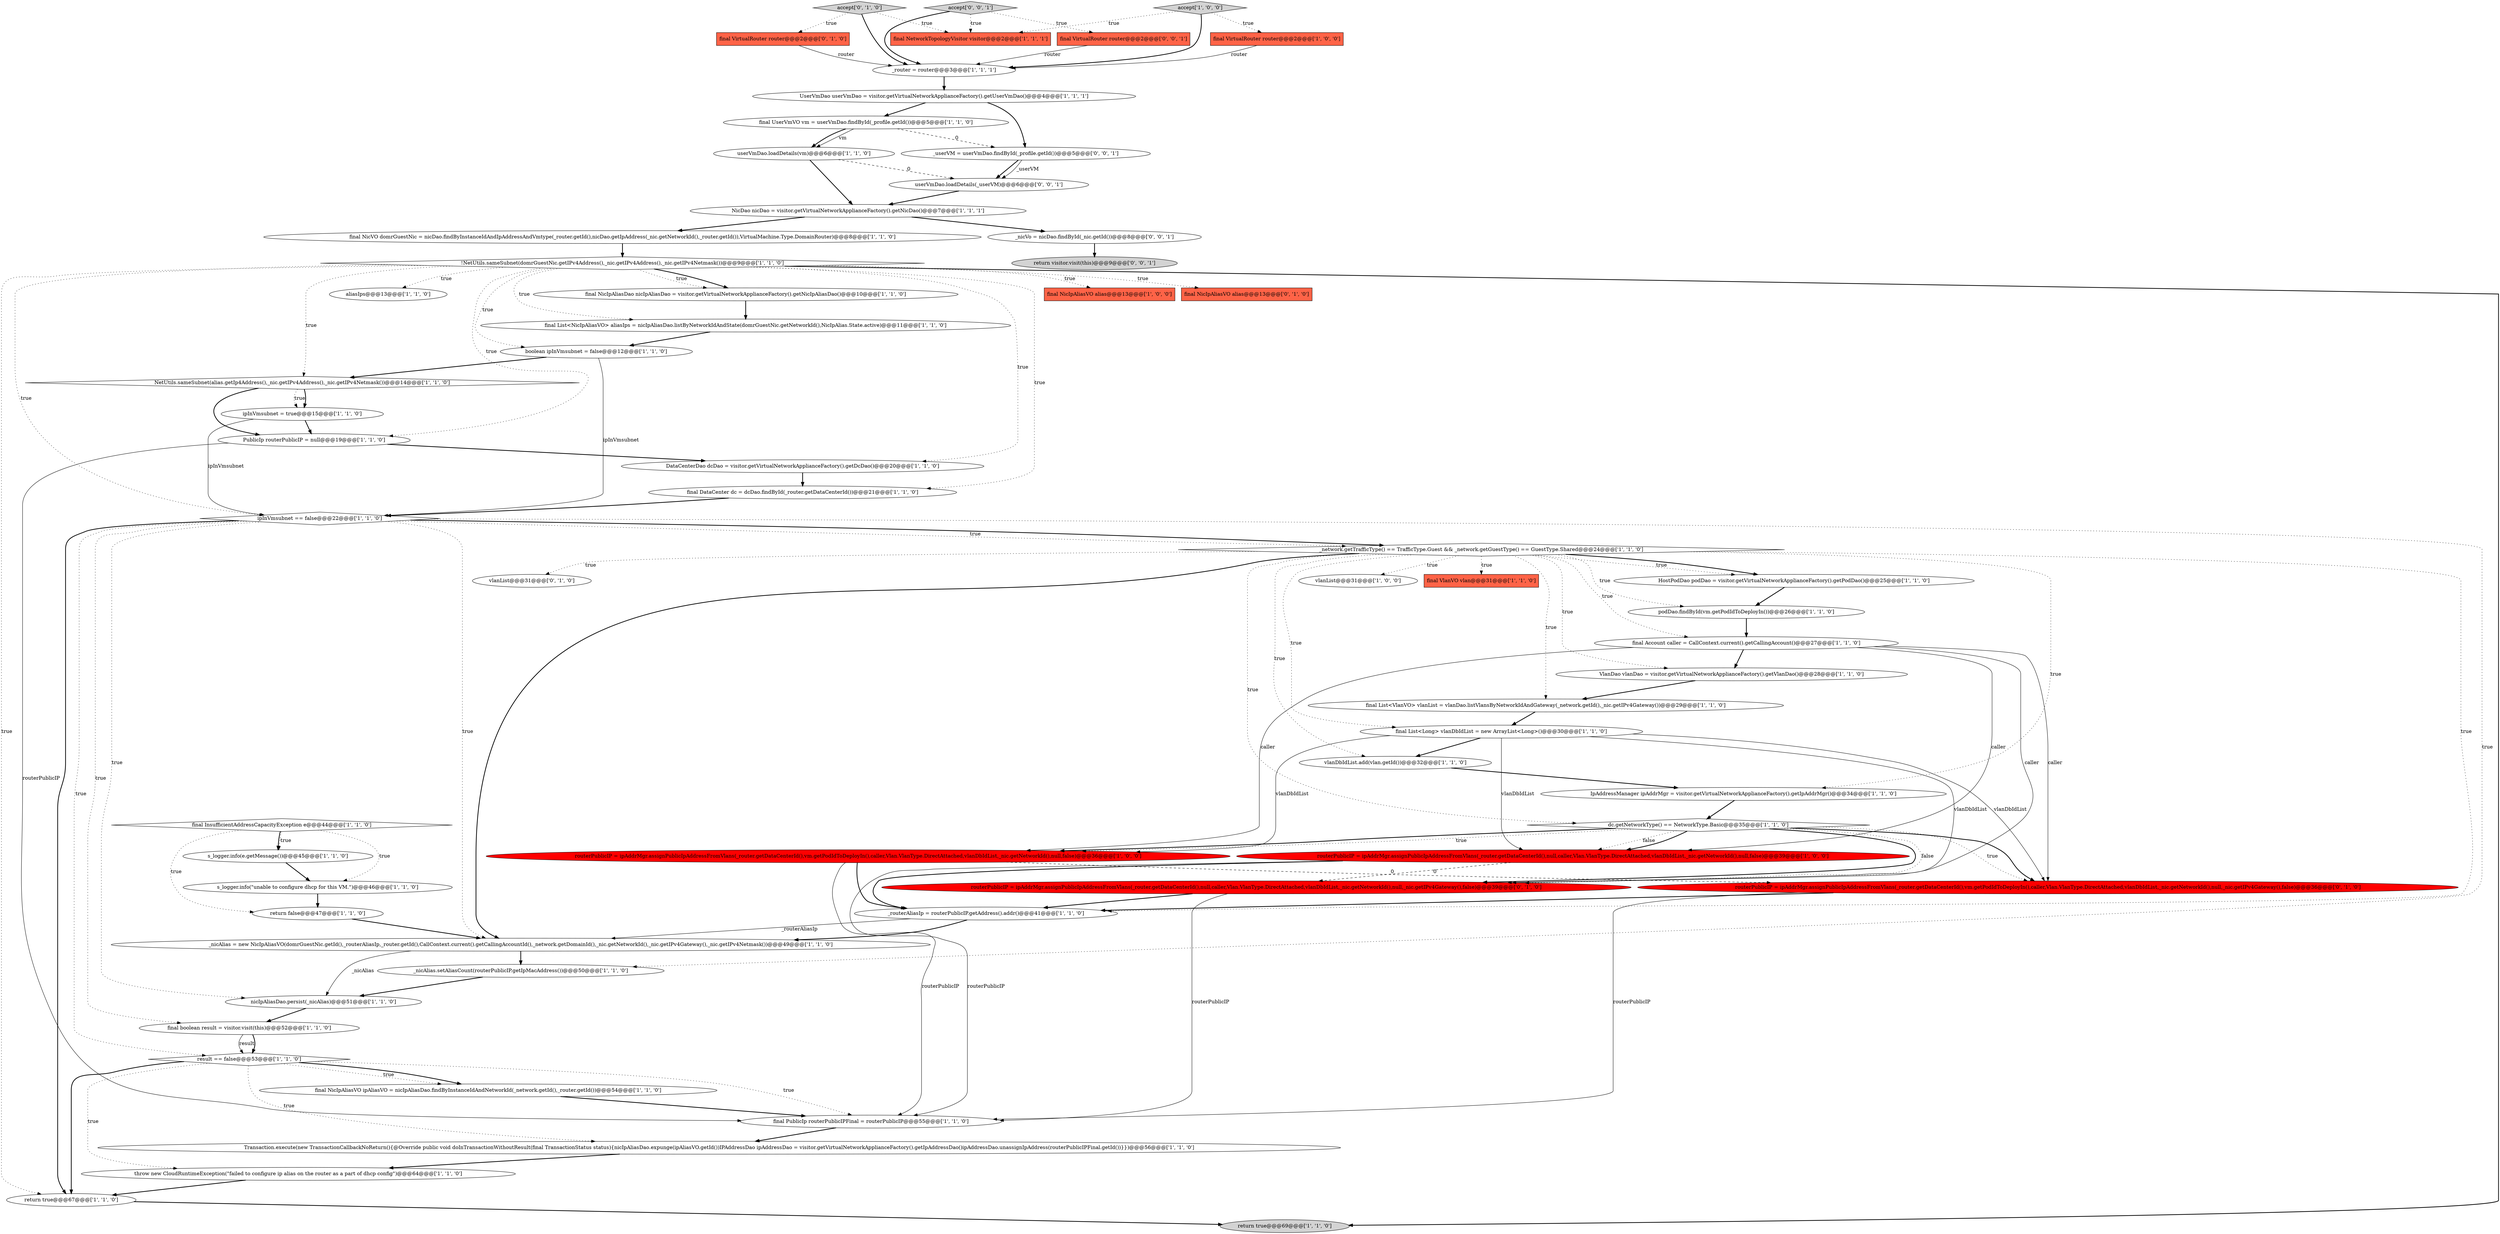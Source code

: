 digraph {
1 [style = filled, label = "userVmDao.loadDetails(vm)@@@6@@@['1', '1', '0']", fillcolor = white, shape = ellipse image = "AAA0AAABBB1BBB"];
39 [style = filled, label = "throw new CloudRuntimeException(\"failed to configure ip alias on the router as a part of dhcp config\")@@@64@@@['1', '1', '0']", fillcolor = white, shape = ellipse image = "AAA0AAABBB1BBB"];
21 [style = filled, label = "PublicIp routerPublicIP = null@@@19@@@['1', '1', '0']", fillcolor = white, shape = ellipse image = "AAA0AAABBB1BBB"];
16 [style = filled, label = "vlanList@@@31@@@['1', '0', '0']", fillcolor = white, shape = ellipse image = "AAA0AAABBB1BBB"];
44 [style = filled, label = "final NicVO domrGuestNic = nicDao.findByInstanceIdAndIpAddressAndVmtype(_router.getId(),nicDao.getIpAddress(_nic.getNetworkId(),_router.getId()),VirtualMachine.Type.DomainRouter)@@@8@@@['1', '1', '0']", fillcolor = white, shape = ellipse image = "AAA0AAABBB1BBB"];
26 [style = filled, label = "boolean ipInVmsubnet = false@@@12@@@['1', '1', '0']", fillcolor = white, shape = ellipse image = "AAA0AAABBB1BBB"];
0 [style = filled, label = "final Account caller = CallContext.current().getCallingAccount()@@@27@@@['1', '1', '0']", fillcolor = white, shape = ellipse image = "AAA0AAABBB1BBB"];
33 [style = filled, label = "final VlanVO vlan@@@31@@@['1', '1', '0']", fillcolor = tomato, shape = box image = "AAA0AAABBB1BBB"];
60 [style = filled, label = "return visitor.visit(this)@@@9@@@['0', '0', '1']", fillcolor = lightgray, shape = ellipse image = "AAA0AAABBB3BBB"];
51 [style = filled, label = "routerPublicIP = ipAddrMgr.assignPublicIpAddressFromVlans(_router.getDataCenterId(),vm.getPodIdToDeployIn(),caller,Vlan.VlanType.DirectAttached,vlanDbIdList,_nic.getNetworkId(),null,_nic.getIPv4Gateway(),false)@@@36@@@['0', '1', '0']", fillcolor = red, shape = ellipse image = "AAA1AAABBB2BBB"];
27 [style = filled, label = "final NetworkTopologyVisitor visitor@@@2@@@['1', '1', '1']", fillcolor = tomato, shape = box image = "AAA0AAABBB1BBB"];
11 [style = filled, label = "_routerAliasIp = routerPublicIP.getAddress().addr()@@@41@@@['1', '1', '0']", fillcolor = white, shape = ellipse image = "AAA0AAABBB1BBB"];
4 [style = filled, label = "s_logger.info(e.getMessage())@@@45@@@['1', '1', '0']", fillcolor = white, shape = ellipse image = "AAA0AAABBB1BBB"];
8 [style = filled, label = "final PublicIp routerPublicIPFinal = routerPublicIP@@@55@@@['1', '1', '0']", fillcolor = white, shape = ellipse image = "AAA0AAABBB1BBB"];
31 [style = filled, label = "HostPodDao podDao = visitor.getVirtualNetworkApplianceFactory().getPodDao()@@@25@@@['1', '1', '0']", fillcolor = white, shape = ellipse image = "AAA0AAABBB1BBB"];
35 [style = filled, label = "final List<NicIpAliasVO> aliasIps = nicIpAliasDao.listByNetworkIdAndState(domrGuestNic.getNetworkId(),NicIpAlias.State.active)@@@11@@@['1', '1', '0']", fillcolor = white, shape = ellipse image = "AAA0AAABBB1BBB"];
30 [style = filled, label = "aliasIps@@@13@@@['1', '1', '0']", fillcolor = white, shape = ellipse image = "AAA0AAABBB1BBB"];
34 [style = filled, label = "result == false@@@53@@@['1', '1', '0']", fillcolor = white, shape = diamond image = "AAA0AAABBB1BBB"];
40 [style = filled, label = "IpAddressManager ipAddrMgr = visitor.getVirtualNetworkApplianceFactory().getIpAddrMgr()@@@34@@@['1', '1', '0']", fillcolor = white, shape = ellipse image = "AAA0AAABBB1BBB"];
50 [style = filled, label = "UserVmDao userVmDao = visitor.getVirtualNetworkApplianceFactory().getUserVmDao()@@@4@@@['1', '1', '1']", fillcolor = white, shape = ellipse image = "AAA0AAABBB1BBB"];
18 [style = filled, label = "final UserVmVO vm = userVmDao.findById(_profile.getId())@@@5@@@['1', '1', '0']", fillcolor = white, shape = ellipse image = "AAA0AAABBB1BBB"];
7 [style = filled, label = "ipInVmsubnet = true@@@15@@@['1', '1', '0']", fillcolor = white, shape = ellipse image = "AAA0AAABBB1BBB"];
2 [style = filled, label = "Transaction.execute(new TransactionCallbackNoReturn(){@Override public void doInTransactionWithoutResult(final TransactionStatus status){nicIpAliasDao.expunge(ipAliasVO.getId())IPAddressDao ipAddressDao = visitor.getVirtualNetworkApplianceFactory().getIpAddressDao()ipAddressDao.unassignIpAddress(routerPublicIPFinal.getId())}})@@@56@@@['1', '1', '0']", fillcolor = white, shape = ellipse image = "AAA0AAABBB1BBB"];
38 [style = filled, label = "final boolean result = visitor.visit(this)@@@52@@@['1', '1', '0']", fillcolor = white, shape = ellipse image = "AAA0AAABBB1BBB"];
61 [style = filled, label = "_nicVo = nicDao.findById(_nic.getId())@@@8@@@['0', '0', '1']", fillcolor = white, shape = ellipse image = "AAA0AAABBB3BBB"];
10 [style = filled, label = "ipInVmsubnet == false@@@22@@@['1', '1', '0']", fillcolor = white, shape = diamond image = "AAA0AAABBB1BBB"];
25 [style = filled, label = "final NicIpAliasVO ipAliasVO = nicIpAliasDao.findByInstanceIdAndNetworkId(_network.getId(),_router.getId())@@@54@@@['1', '1', '0']", fillcolor = white, shape = ellipse image = "AAA0AAABBB1BBB"];
55 [style = filled, label = "routerPublicIP = ipAddrMgr.assignPublicIpAddressFromVlans(_router.getDataCenterId(),null,caller,Vlan.VlanType.DirectAttached,vlanDbIdList,_nic.getNetworkId(),null,_nic.getIPv4Gateway(),false)@@@39@@@['0', '1', '0']", fillcolor = red, shape = ellipse image = "AAA1AAABBB2BBB"];
46 [style = filled, label = "return false@@@47@@@['1', '1', '0']", fillcolor = white, shape = ellipse image = "AAA0AAABBB1BBB"];
3 [style = filled, label = "return true@@@67@@@['1', '1', '0']", fillcolor = white, shape = ellipse image = "AAA0AAABBB1BBB"];
17 [style = filled, label = "_router = router@@@3@@@['1', '1', '1']", fillcolor = white, shape = ellipse image = "AAA0AAABBB1BBB"];
48 [style = filled, label = "DataCenterDao dcDao = visitor.getVirtualNetworkApplianceFactory().getDcDao()@@@20@@@['1', '1', '0']", fillcolor = white, shape = ellipse image = "AAA0AAABBB1BBB"];
13 [style = filled, label = "final NicIpAliasDao nicIpAliasDao = visitor.getVirtualNetworkApplianceFactory().getNicIpAliasDao()@@@10@@@['1', '1', '0']", fillcolor = white, shape = ellipse image = "AAA0AAABBB1BBB"];
49 [style = filled, label = "return true@@@69@@@['1', '1', '0']", fillcolor = lightgray, shape = ellipse image = "AAA0AAABBB1BBB"];
54 [style = filled, label = "accept['0', '1', '0']", fillcolor = lightgray, shape = diamond image = "AAA0AAABBB2BBB"];
14 [style = filled, label = "final InsufficientAddressCapacityException e@@@44@@@['1', '1', '0']", fillcolor = white, shape = diamond image = "AAA0AAABBB1BBB"];
37 [style = filled, label = "routerPublicIP = ipAddrMgr.assignPublicIpAddressFromVlans(_router.getDataCenterId(),vm.getPodIdToDeployIn(),caller,Vlan.VlanType.DirectAttached,vlanDbIdList,_nic.getNetworkId(),null,false)@@@36@@@['1', '0', '0']", fillcolor = red, shape = ellipse image = "AAA1AAABBB1BBB"];
29 [style = filled, label = "_nicAlias = new NicIpAliasVO(domrGuestNic.getId(),_routerAliasIp,_router.getId(),CallContext.current().getCallingAccountId(),_network.getDomainId(),_nic.getNetworkId(),_nic.getIPv4Gateway(),_nic.getIPv4Netmask())@@@49@@@['1', '1', '0']", fillcolor = white, shape = ellipse image = "AAA0AAABBB1BBB"];
41 [style = filled, label = "routerPublicIP = ipAddrMgr.assignPublicIpAddressFromVlans(_router.getDataCenterId(),null,caller,Vlan.VlanType.DirectAttached,vlanDbIdList,_nic.getNetworkId(),null,false)@@@39@@@['1', '0', '0']", fillcolor = red, shape = ellipse image = "AAA1AAABBB1BBB"];
53 [style = filled, label = "final VirtualRouter router@@@2@@@['0', '1', '0']", fillcolor = tomato, shape = box image = "AAA0AAABBB2BBB"];
19 [style = filled, label = "vlanDbIdList.add(vlan.getId())@@@32@@@['1', '1', '0']", fillcolor = white, shape = ellipse image = "AAA0AAABBB1BBB"];
59 [style = filled, label = "final VirtualRouter router@@@2@@@['0', '0', '1']", fillcolor = tomato, shape = box image = "AAA0AAABBB3BBB"];
42 [style = filled, label = "NetUtils.sameSubnet(alias.getIp4Address(),_nic.getIPv4Address(),_nic.getIPv4Netmask())@@@14@@@['1', '1', '0']", fillcolor = white, shape = diamond image = "AAA0AAABBB1BBB"];
23 [style = filled, label = "final NicIpAliasVO alias@@@13@@@['1', '0', '0']", fillcolor = tomato, shape = box image = "AAA0AAABBB1BBB"];
56 [style = filled, label = "final NicIpAliasVO alias@@@13@@@['0', '1', '0']", fillcolor = tomato, shape = box image = "AAA0AAABBB2BBB"];
57 [style = filled, label = "_userVM = userVmDao.findById(_profile.getId())@@@5@@@['0', '0', '1']", fillcolor = white, shape = ellipse image = "AAA0AAABBB3BBB"];
20 [style = filled, label = "!NetUtils.sameSubnet(domrGuestNic.getIPv4Address(),_nic.getIPv4Address(),_nic.getIPv4Netmask())@@@9@@@['1', '1', '0']", fillcolor = white, shape = diamond image = "AAA0AAABBB1BBB"];
32 [style = filled, label = "final List<Long> vlanDbIdList = new ArrayList<Long>()@@@30@@@['1', '1', '0']", fillcolor = white, shape = ellipse image = "AAA0AAABBB1BBB"];
45 [style = filled, label = "_nicAlias.setAliasCount(routerPublicIP.getIpMacAddress())@@@50@@@['1', '1', '0']", fillcolor = white, shape = ellipse image = "AAA0AAABBB1BBB"];
15 [style = filled, label = "nicIpAliasDao.persist(_nicAlias)@@@51@@@['1', '1', '0']", fillcolor = white, shape = ellipse image = "AAA0AAABBB1BBB"];
62 [style = filled, label = "userVmDao.loadDetails(_userVM)@@@6@@@['0', '0', '1']", fillcolor = white, shape = ellipse image = "AAA0AAABBB3BBB"];
52 [style = filled, label = "vlanList@@@31@@@['0', '1', '0']", fillcolor = white, shape = ellipse image = "AAA0AAABBB2BBB"];
24 [style = filled, label = "final VirtualRouter router@@@2@@@['1', '0', '0']", fillcolor = tomato, shape = box image = "AAA0AAABBB1BBB"];
43 [style = filled, label = "VlanDao vlanDao = visitor.getVirtualNetworkApplianceFactory().getVlanDao()@@@28@@@['1', '1', '0']", fillcolor = white, shape = ellipse image = "AAA0AAABBB1BBB"];
9 [style = filled, label = "final DataCenter dc = dcDao.findById(_router.getDataCenterId())@@@21@@@['1', '1', '0']", fillcolor = white, shape = ellipse image = "AAA0AAABBB1BBB"];
22 [style = filled, label = "podDao.findById(vm.getPodIdToDeployIn())@@@26@@@['1', '1', '0']", fillcolor = white, shape = ellipse image = "AAA0AAABBB1BBB"];
12 [style = filled, label = "final List<VlanVO> vlanList = vlanDao.listVlansByNetworkIdAndGateway(_network.getId(),_nic.getIPv4Gateway())@@@29@@@['1', '1', '0']", fillcolor = white, shape = ellipse image = "AAA0AAABBB1BBB"];
47 [style = filled, label = "NicDao nicDao = visitor.getVirtualNetworkApplianceFactory().getNicDao()@@@7@@@['1', '1', '1']", fillcolor = white, shape = ellipse image = "AAA0AAABBB1BBB"];
36 [style = filled, label = "s_logger.info(\"unable to configure dhcp for this VM.\")@@@46@@@['1', '1', '0']", fillcolor = white, shape = ellipse image = "AAA0AAABBB1BBB"];
58 [style = filled, label = "accept['0', '0', '1']", fillcolor = lightgray, shape = diamond image = "AAA0AAABBB3BBB"];
5 [style = filled, label = "_network.getTrafficType() == TrafficType.Guest && _network.getGuestType() == GuestType.Shared@@@24@@@['1', '1', '0']", fillcolor = white, shape = diamond image = "AAA0AAABBB1BBB"];
6 [style = filled, label = "accept['1', '0', '0']", fillcolor = lightgray, shape = diamond image = "AAA0AAABBB1BBB"];
28 [style = filled, label = "dc.getNetworkType() == NetworkType.Basic@@@35@@@['1', '1', '0']", fillcolor = white, shape = diamond image = "AAA0AAABBB1BBB"];
0->51 [style = solid, label="caller"];
26->10 [style = solid, label="ipInVmsubnet"];
37->11 [style = bold, label=""];
57->62 [style = bold, label=""];
10->38 [style = dotted, label="true"];
5->32 [style = dotted, label="true"];
5->19 [style = dotted, label="true"];
37->51 [style = dashed, label="0"];
10->34 [style = dotted, label="true"];
21->48 [style = bold, label=""];
11->29 [style = bold, label=""];
18->57 [style = dashed, label="0"];
34->2 [style = dotted, label="true"];
18->1 [style = solid, label="vm"];
9->10 [style = bold, label=""];
41->11 [style = bold, label=""];
5->12 [style = dotted, label="true"];
29->45 [style = bold, label=""];
10->29 [style = dotted, label="true"];
58->17 [style = bold, label=""];
20->56 [style = dotted, label="true"];
5->43 [style = dotted, label="true"];
5->11 [style = dotted, label="true"];
22->0 [style = bold, label=""];
20->42 [style = dotted, label="true"];
5->22 [style = dotted, label="true"];
20->30 [style = dotted, label="true"];
55->11 [style = bold, label=""];
20->13 [style = dotted, label="true"];
4->36 [style = bold, label=""];
42->21 [style = bold, label=""];
51->11 [style = bold, label=""];
28->55 [style = bold, label=""];
5->29 [style = bold, label=""];
32->51 [style = solid, label="vlanDbIdList"];
0->41 [style = solid, label="caller"];
15->38 [style = bold, label=""];
26->42 [style = bold, label=""];
28->37 [style = bold, label=""];
50->18 [style = bold, label=""];
20->26 [style = dotted, label="true"];
54->17 [style = bold, label=""];
5->33 [style = dotted, label="true"];
37->8 [style = solid, label="routerPublicIP"];
54->53 [style = dotted, label="true"];
29->15 [style = solid, label="_nicAlias"];
54->27 [style = dotted, label="true"];
2->39 [style = bold, label=""];
42->7 [style = dotted, label="true"];
36->46 [style = bold, label=""];
34->8 [style = dotted, label="true"];
55->8 [style = solid, label="routerPublicIP"];
5->52 [style = dotted, label="true"];
18->1 [style = bold, label=""];
43->12 [style = bold, label=""];
44->20 [style = bold, label=""];
20->10 [style = dotted, label="true"];
32->37 [style = solid, label="vlanDbIdList"];
24->17 [style = solid, label="router"];
47->44 [style = bold, label=""];
20->3 [style = dotted, label="true"];
42->7 [style = bold, label=""];
20->48 [style = dotted, label="true"];
14->4 [style = dotted, label="true"];
28->37 [style = dotted, label="true"];
11->29 [style = solid, label="_routerAliasIp"];
28->51 [style = dotted, label="true"];
14->4 [style = bold, label=""];
6->17 [style = bold, label=""];
6->24 [style = dotted, label="true"];
32->55 [style = solid, label="vlanDbIdList"];
20->35 [style = dotted, label="true"];
20->13 [style = bold, label=""];
45->15 [style = bold, label=""];
20->9 [style = dotted, label="true"];
21->8 [style = solid, label="routerPublicIP"];
58->59 [style = dotted, label="true"];
5->31 [style = dotted, label="true"];
38->34 [style = solid, label="result"];
0->43 [style = bold, label=""];
47->61 [style = bold, label=""];
12->32 [style = bold, label=""];
28->41 [style = dotted, label="false"];
10->45 [style = dotted, label="true"];
5->0 [style = dotted, label="true"];
32->19 [style = bold, label=""];
46->29 [style = bold, label=""];
28->41 [style = bold, label=""];
34->39 [style = dotted, label="true"];
41->8 [style = solid, label="routerPublicIP"];
17->50 [style = bold, label=""];
10->5 [style = bold, label=""];
8->2 [style = bold, label=""];
59->17 [style = solid, label="router"];
50->57 [style = bold, label=""];
20->23 [style = dotted, label="true"];
5->16 [style = dotted, label="true"];
38->34 [style = bold, label=""];
20->49 [style = bold, label=""];
53->17 [style = solid, label="router"];
62->47 [style = bold, label=""];
6->27 [style = dotted, label="true"];
19->40 [style = bold, label=""];
28->55 [style = dotted, label="false"];
1->62 [style = dashed, label="0"];
35->26 [style = bold, label=""];
5->28 [style = dotted, label="true"];
0->37 [style = solid, label="caller"];
34->25 [style = dotted, label="true"];
0->55 [style = solid, label="caller"];
34->25 [style = bold, label=""];
61->60 [style = bold, label=""];
31->22 [style = bold, label=""];
5->40 [style = dotted, label="true"];
41->55 [style = dashed, label="0"];
51->8 [style = solid, label="routerPublicIP"];
58->27 [style = dotted, label="true"];
39->3 [style = bold, label=""];
48->9 [style = bold, label=""];
10->3 [style = bold, label=""];
20->21 [style = dotted, label="true"];
40->28 [style = bold, label=""];
28->51 [style = bold, label=""];
10->5 [style = dotted, label="true"];
14->36 [style = dotted, label="true"];
32->41 [style = solid, label="vlanDbIdList"];
10->15 [style = dotted, label="true"];
57->62 [style = solid, label="_userVM"];
1->47 [style = bold, label=""];
14->46 [style = dotted, label="true"];
5->31 [style = bold, label=""];
34->3 [style = bold, label=""];
7->21 [style = bold, label=""];
25->8 [style = bold, label=""];
3->49 [style = bold, label=""];
13->35 [style = bold, label=""];
7->10 [style = solid, label="ipInVmsubnet"];
}
